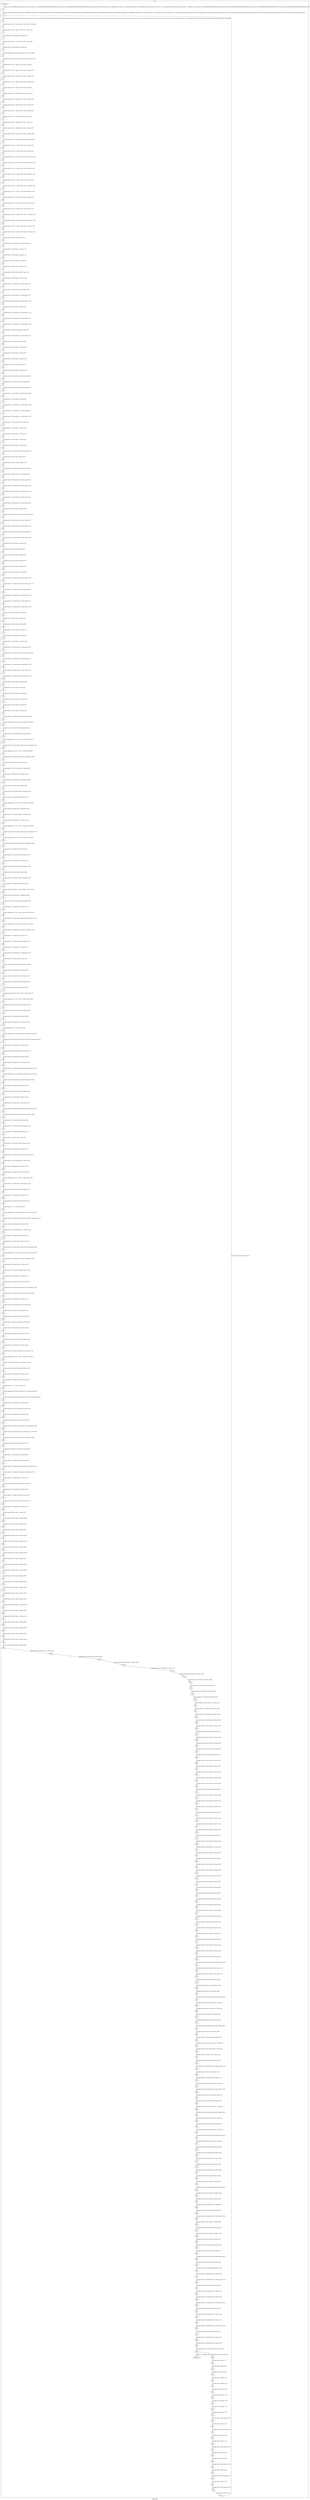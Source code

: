digraph G {
label="Btor2XCFA";
subgraph cluster_0 {
label="main";
main_init[];
l1[];
l3[];
l4[];
l5[];
l6[];
l7[];
l8[];
l9[];
l10[];
l11[];
l12[];
l13[];
l14[];
l15[];
l16[];
l17[];
l18[];
l19[];
l20[];
l21[];
l22[];
l23[];
l24[];
l25[];
l26[];
l27[];
l28[];
l29[];
l30[];
l31[];
l32[];
l33[];
l34[];
l35[];
l36[];
l37[];
l38[];
l39[];
l40[];
l41[];
l42[];
l43[];
l44[];
l45[];
l46[];
l47[];
l48[];
l49[];
l50[];
l51[];
l52[];
l53[];
l54[];
l55[];
l56[];
l57[];
l58[];
l59[];
l60[];
l61[];
l62[];
l63[];
l64[];
l65[];
l66[];
l67[];
l68[];
l69[];
l70[];
l71[];
l72[];
l73[];
l74[];
l75[];
l76[];
l77[];
l78[];
l79[];
l80[];
l81[];
l82[];
l83[];
l84[];
l85[];
l86[];
l87[];
l88[];
l89[];
l90[];
l91[];
l92[];
l93[];
l94[];
l95[];
l96[];
l97[];
l98[];
l99[];
l100[];
l101[];
l102[];
l103[];
l104[];
l105[];
l106[];
l107[];
l108[];
l109[];
l110[];
l111[];
l112[];
l113[];
l114[];
l115[];
l116[];
l117[];
l118[];
l119[];
l120[];
l121[];
l122[];
l123[];
l124[];
l125[];
l126[];
l127[];
l128[];
l129[];
l130[];
l131[];
l132[];
l133[];
l134[];
l135[];
l136[];
l137[];
l138[];
l139[];
l140[];
l141[];
l142[];
l143[];
l144[];
l145[];
l146[];
l147[];
l148[];
l149[];
l150[];
l151[];
l152[];
l153[];
l154[];
l155[];
l156[];
l157[];
l158[];
l159[];
l160[];
l161[];
l162[];
l163[];
l164[];
l165[];
l166[];
l167[];
l168[];
l169[];
l170[];
l171[];
l172[];
l173[];
l174[];
l175[];
l176[];
l177[];
l178[];
l179[];
l180[];
l181[];
l182[];
l183[];
l184[];
l185[];
l186[];
l187[];
l188[];
l189[];
l190[];
l191[];
l192[];
l193[];
l194[];
l195[];
l196[];
l197[];
l198[];
l199[];
l200[];
l201[];
l202[];
l203[];
l204[];
l205[];
l206[];
l207[];
l208[];
l209[];
l210[];
l211[];
l212[];
l213[];
l214[];
l215[];
l216[];
l217[];
l218[];
l219[];
l220[];
l221[];
l222[];
l223[];
l224[];
l225[];
l226[];
l227[];
l228[];
l229[];
l230[];
l231[];
l232[];
l233[];
l234[];
l235[];
l236[];
l237[];
l238[];
l239[];
l240[];
l241[];
l242[];
l243[];
l244[];
l245[];
l246[];
l247[];
l248[];
l249[];
l250[];
l251[];
l252[];
l253[];
l254[];
l255[];
l256[];
l257[];
l258[];
l259[];
l260[];
l261[];
l262[];
l263[];
l264[];
l265[];
l266[];
l267[];
l268[];
l269[];
l270[];
l271[];
l272[];
l273[];
l274[];
l275[];
l276[];
l277[];
l278[];
l279[];
l280[];
l281[];
l282[];
l283[];
l284[];
l285[];
l286[];
l287[];
l288[];
l289[];
l290[];
l291[];
l292[];
l293[];
l294[];
l295[];
l296[];
l297[];
l298[];
l299[];
l300[];
l301[];
l302[];
l303[];
l304[];
l305[];
l306[];
l307[];
l308[];
l309[];
l310[];
l311[];
l312[];
l313[];
l314[];
l315[];
l316[];
l317[];
l318[];
l319[];
l320[];
l321[];
l322[];
l323[];
l324[];
l325[];
l326[];
l327[];
l328[];
l329[];
l330[];
l331[];
l332[];
l333[];
l334[];
l335[];
l336[];
l337[];
l338[];
l339[];
l340[];
l341[];
l342[];
l343[];
l344[];
l345[];
l346[];
l347[];
l348[];
l349[];
l350[];
l351[];
l352[];
l353[];
l354[];
l355[];
l356[];
l357[];
l358[];
l359[];
l360[];
l361[];
l362[];
l363[];
l364[];
l365[];
l366[];
l367[];
l368[];
l369[];
l370[];
l371[];
l372[];
l373[];
l374[];
l375[];
l376[];
l377[];
l378[];
l379[];
l380[];
l381[];
l382[];
l383[];
l384[];
l385[];
l386[];
l387[];
l388[];
l389[];
l390[];
l391[];
l392[];
l393[];
l394[];
l395[];
l396[];
l397[];
l398[];
l399[];
l400[];
l401[];
l402[];
l403[];
l404[];
l405[];
l406[];
l407[];
l408[];
main_error[];
l409[];
l410[];
l411[];
l412[];
l413[];
l414[];
l415[];
l416[];
l417[];
l418[];
l419[];
l420[];
l421[];
l422[];
l423[];
l424[];
l425[];
l426[];
l427[];
l428[];
l429[];
l430[];
l431[];
l432[];
l433[];
main_init -> l1 [label="[(assign const_5 #b00000000),(assign const_24 #b0),(assign const_57 #b00000000000000000000000000000001),(assign const_58 #b00000000000000000000000000000000),(assign const_68 #b00000010),(assign const_70 #b00000001),(assign const_72 #b00000000),(assign const_108 #b00000110),(assign const_109 #b11111111),(assign const_118 #b00011000),(assign const_127 #b00001110),(assign const_292 #b000000000000000000000000),(assign const_294 #b00000000000000000000000000000110),(assign const_326 #b00000000000000000000000000011000),(assign const_358 #b00000000000000000000000000001110)] "];
l3 -> l4 [label="[(havoc input_67),(havoc input_69),(havoc input_71),(havoc input_73),(havoc input_79),(havoc input_82),(havoc input_83),(havoc input_84),(havoc input_85),(havoc input_91),(havoc input_94),(havoc input_95),(havoc input_96),(havoc input_97),(havoc input_103),(havoc input_106),(havoc input_107),(havoc input_116),(havoc input_117),(havoc input_125),(havoc input_126),(havoc input_141),(havoc input_143),(havoc input_162),(havoc input_164),(havoc input_183),(havoc input_185)] "];
l4 -> l5 [label="[(assign ternary_59 (ite (= (bvnot state_27) #b1) const_57 const_58))] "];
l5 -> l6 [label="[(assign ternary_60 (ite (= state_33 #b1) const_57 const_58))] "];
l6 -> l7 [label="[(assign binary_61 (bvadd ternary_59 ternary_60))] "];
l7 -> l8 [label="[(assign ternary_62 (ite (= state_39 #b1) const_57 const_58))] "];
l8 -> l9 [label="[(assign binary_63 (bvadd binary_61 ternary_62))] "];
l9 -> l10 [label="[(assign comparison_64 (ite (bvule binary_63 const_57) #b1 #b0))] "];
l10 -> l11 [label="[(assign binary_65 (bvand (bvnot state_55) (bvnot comparison_64)))] "];
l11 -> l12 [label="[(assign ternary_74 (ite (= input_73 #b1) const_72 state_6))] "];
l12 -> l13 [label="[(assign ternary_75 (ite (= input_71 #b1) const_72 ternary_74))] "];
l13 -> l14 [label="[(assign ternary_76 (ite (= input_69 #b1) const_70 ternary_75))] "];
l14 -> l15 [label="[(assign ternary_77 (ite (= input_67 #b1) const_68 ternary_76))] "];
l15 -> l16 [label="[(assign ternary_80 (ite (= input_79 #b1) state_18 state_8))] "];
l16 -> l17 [label="[(assign ternary_86 (ite (= input_85 #b1) const_72 state_10))] "];
l17 -> l18 [label="[(assign ternary_87 (ite (= input_84 #b1) const_72 ternary_86))] "];
l18 -> l19 [label="[(assign ternary_88 (ite (= input_83 #b1) const_70 ternary_87))] "];
l19 -> l20 [label="[(assign ternary_89 (ite (= input_82 #b1) const_68 ternary_88))] "];
l20 -> l21 [label="[(assign ternary_92 (ite (= input_91 #b1) state_20 state_12))] "];
l21 -> l22 [label="[(assign ternary_98 (ite (= input_97 #b1) const_72 state_14))] "];
l22 -> l23 [label="[(assign ternary_99 (ite (= input_96 #b1) const_72 ternary_98))] "];
l23 -> l24 [label="[(assign ternary_100 (ite (= input_95 #b1) const_70 ternary_99))] "];
l24 -> l25 [label="[(assign ternary_101 (ite (= input_94 #b1) const_68 ternary_100))] "];
l25 -> l26 [label="[(assign ternary_104 (ite (= input_103 #b1) state_22 state_16))] "];
l26 -> l27 [label="[(assign ternary_110 (ite (= input_96 #b1) const_109 state_18))] "];
l27 -> l28 [label="[(assign ternary_111 (ite (= input_95 #b1) const_108 ternary_110))] "];
l28 -> l29 [label="[(assign ternary_112 (ite (= input_107 #b1) state_16 ternary_111))] "];
l29 -> l30 [label="[(assign ternary_113 (ite (= input_94 #b1) state_16 ternary_112))] "];
l30 -> l31 [label="[(assign ternary_114 (ite (= input_106 #b1) state_16 ternary_113))] "];
l31 -> l32 [label="[(assign ternary_119 (ite (= input_71 #b1) const_109 state_20))] "];
l32 -> l33 [label="[(assign ternary_120 (ite (= input_69 #b1) const_118 ternary_119))] "];
l33 -> l34 [label="[(assign ternary_121 (ite (= input_117 #b1) state_8 ternary_120))] "];
l34 -> l35 [label="[(assign ternary_122 (ite (= input_67 #b1) state_8 ternary_121))] "];
l35 -> l36 [label="[(assign ternary_123 (ite (= input_116 #b1) state_8 ternary_122))] "];
l36 -> l37 [label="[(assign ternary_128 (ite (= input_84 #b1) const_109 state_22))] "];
l37 -> l38 [label="[(assign ternary_129 (ite (= input_83 #b1) const_127 ternary_128))] "];
l38 -> l39 [label="[(assign ternary_130 (ite (= input_126 #b1) state_12 ternary_129))] "];
l39 -> l40 [label="[(assign ternary_131 (ite (= input_82 #b1) state_12 ternary_130))] "];
l40 -> l41 [label="[(assign ternary_132 (ite (= input_125 #b1) state_12 ternary_131))] "];
l41 -> l42 [label="[(assign binary_134 (bvor state_25 input_73))] "];
l42 -> l43 [label="[(assign binary_135 (bvand binary_134 (bvnot input_79)))] "];
l43 -> l44 [label="[(assign binary_136 (bvor binary_135 input_71))] "];
l44 -> l45 [label="[(assign binary_137 (bvor binary_136 input_117))] "];
l45 -> l46 [label="[(assign binary_138 (bvor binary_137 input_67))] "];
l46 -> l47 [label="[(assign binary_139 (bvor binary_138 input_116))] "];
l47 -> l48 [label="[(assign binary_142 (bvor (bvnot state_27) input_141))] "];
l48 -> l49 [label="[(assign binary_144 (bvor binary_142 input_143))] "];
l49 -> l50 [label="[(assign binary_145 (bvand binary_144 (bvnot input_71)))] "];
l50 -> l51 [label="[(assign binary_147 (bvand state_29 (bvnot input_141)))] "];
l51 -> l52 [label="[(assign binary_148 (bvand binary_147 (bvnot input_73)))] "];
l52 -> l53 [label="[(assign binary_149 (bvand binary_148 (bvnot input_143)))] "];
l53 -> l54 [label="[(assign binary_150 (bvor binary_149 input_79))] "];
l54 -> l55 [label="[(assign binary_151 (bvand binary_150 (bvnot input_117)))] "];
l55 -> l56 [label="[(assign binary_152 (bvand binary_151 (bvnot input_67)))] "];
l56 -> l57 [label="[(assign binary_153 (bvand binary_152 (bvnot input_116)))] "];
l57 -> l58 [label="[(assign binary_155 (bvor (bvnot state_31) input_85))] "];
l58 -> l59 [label="[(assign binary_156 (bvand binary_155 (bvnot input_91)))] "];
l59 -> l60 [label="[(assign binary_157 (bvor binary_156 input_84))] "];
l60 -> l61 [label="[(assign binary_158 (bvor binary_157 input_126))] "];
l61 -> l62 [label="[(assign binary_159 (bvor binary_158 input_82))] "];
l62 -> l63 [label="[(assign binary_160 (bvor binary_159 input_125))] "];
l63 -> l64 [label="[(assign binary_163 (bvor state_33 input_162))] "];
l64 -> l65 [label="[(assign binary_165 (bvor binary_163 input_164))] "];
l65 -> l66 [label="[(assign binary_166 (bvand binary_165 (bvnot input_84)))] "];
l66 -> l67 [label="[(assign binary_168 (bvand state_35 (bvnot input_162)))] "];
l67 -> l68 [label="[(assign binary_169 (bvand binary_168 (bvnot input_85)))] "];
l68 -> l69 [label="[(assign binary_170 (bvand binary_169 (bvnot input_164)))] "];
l69 -> l70 [label="[(assign binary_171 (bvor binary_170 input_91))] "];
l70 -> l71 [label="[(assign binary_172 (bvand binary_171 (bvnot input_126)))] "];
l71 -> l72 [label="[(assign binary_173 (bvand binary_172 (bvnot input_82)))] "];
l72 -> l73 [label="[(assign binary_174 (bvand binary_173 (bvnot input_125)))] "];
l73 -> l74 [label="[(assign binary_176 (bvor (bvnot state_37) input_97))] "];
l74 -> l75 [label="[(assign binary_177 (bvor binary_176 input_96))] "];
l75 -> l76 [label="[(assign binary_178 (bvor binary_177 input_107))] "];
l76 -> l77 [label="[(assign binary_179 (bvor binary_178 input_94))] "];
l77 -> l78 [label="[(assign binary_180 (bvor binary_179 input_106))] "];
l78 -> l79 [label="[(assign binary_181 (bvand binary_180 (bvnot input_103)))] "];
l79 -> l80 [label="[(assign binary_184 (bvor state_39 input_183))] "];
l80 -> l81 [label="[(assign binary_186 (bvor binary_184 input_185))] "];
l81 -> l82 [label="[(assign binary_187 (bvand binary_186 (bvnot input_96)))] "];
l82 -> l83 [label="[(assign binary_189 (bvand state_41 (bvnot input_183)))] "];
l83 -> l84 [label="[(assign binary_190 (bvand binary_189 (bvnot input_97)))] "];
l84 -> l85 [label="[(assign binary_191 (bvand binary_190 (bvnot input_185)))] "];
l85 -> l86 [label="[(assign binary_192 (bvand binary_191 (bvnot input_107)))] "];
l86 -> l87 [label="[(assign binary_193 (bvand binary_192 (bvnot input_94)))] "];
l87 -> l88 [label="[(assign binary_194 (bvand binary_193 (bvnot input_106)))] "];
l88 -> l89 [label="[(assign binary_195 (bvor binary_194 input_103))] "];
l89 -> l90 [label="[(assign binary_197 (bvand (bvnot state_43) (bvnot input_96)))] "];
l90 -> l91 [label="[(assign binary_198 (bvand binary_197 (bvnot input_95)))] "];
l91 -> l92 [label="[(assign binary_199 (bvand binary_198 (bvnot input_107)))] "];
l92 -> l93 [label="[(assign binary_200 (bvand binary_199 (bvnot input_94)))] "];
l93 -> l94 [label="[(assign binary_201 (bvand binary_200 (bvnot input_106)))] "];
l94 -> l95 [label="[(assign binary_202 (bvor binary_201 input_79))] "];
l95 -> l96 [label="[(assign binary_204 (bvor state_45 input_96))] "];
l96 -> l97 [label="[(assign binary_205 (bvor binary_204 input_95))] "];
l97 -> l98 [label="[(assign binary_206 (bvor binary_205 input_107))] "];
l98 -> l99 [label="[(assign binary_207 (bvor binary_206 input_94))] "];
l99 -> l100 [label="[(assign binary_208 (bvor binary_207 input_106))] "];
l100 -> l101 [label="[(assign binary_209 (bvand binary_208 (bvnot input_79)))] "];
l101 -> l102 [label="[(assign binary_211 (bvand (bvnot state_47) (bvnot input_71)))] "];
l102 -> l103 [label="[(assign binary_212 (bvand binary_211 (bvnot input_69)))] "];
l103 -> l104 [label="[(assign binary_213 (bvand binary_212 (bvnot input_117)))] "];
l104 -> l105 [label="[(assign binary_214 (bvand binary_213 (bvnot input_67)))] "];
l105 -> l106 [label="[(assign binary_215 (bvand binary_214 (bvnot input_116)))] "];
l106 -> l107 [label="[(assign binary_216 (bvor binary_215 input_91))] "];
l107 -> l108 [label="[(assign binary_218 (bvor state_49 input_71))] "];
l108 -> l109 [label="[(assign binary_219 (bvor binary_218 input_69))] "];
l109 -> l110 [label="[(assign binary_220 (bvor binary_219 input_117))] "];
l110 -> l111 [label="[(assign binary_221 (bvor binary_220 input_67))] "];
l111 -> l112 [label="[(assign binary_222 (bvor binary_221 input_116))] "];
l112 -> l113 [label="[(assign binary_223 (bvand binary_222 (bvnot input_91)))] "];
l113 -> l114 [label="[(assign binary_225 (bvand (bvnot state_51) (bvnot input_84)))] "];
l114 -> l115 [label="[(assign binary_226 (bvand binary_225 (bvnot input_83)))] "];
l115 -> l116 [label="[(assign binary_227 (bvand binary_226 (bvnot input_126)))] "];
l116 -> l117 [label="[(assign binary_228 (bvand binary_227 (bvnot input_82)))] "];
l117 -> l118 [label="[(assign binary_229 (bvand binary_228 (bvnot input_125)))] "];
l118 -> l119 [label="[(assign binary_230 (bvor binary_229 input_103))] "];
l119 -> l120 [label="[(assign binary_232 (bvor state_53 input_84))] "];
l120 -> l121 [label="[(assign binary_233 (bvor binary_232 input_83))] "];
l121 -> l122 [label="[(assign binary_234 (bvor binary_233 input_126))] "];
l122 -> l123 [label="[(assign binary_235 (bvor binary_234 input_82))] "];
l123 -> l124 [label="[(assign binary_236 (bvor binary_235 input_125))] "];
l124 -> l125 [label="[(assign binary_237 (bvand binary_236 (bvnot input_103)))] "];
l125 -> l126 [label="[(assign comparison_239 (ite (= const_109 state_8) #b1 #b0))] "];
l126 -> l127 [label="[(assign binary_240 (bvand state_29 comparison_239))] "];
l127 -> l128 [label="[(assign binary_241 (bvor (bvnot input_141) binary_240))] "];
l128 -> l129 [label="[(assign comparison_242 (ite (= const_118 state_8) #b1 #b0))] "];
l129 -> l130 [label="[(assign binary_243 (bvand (bvnot comparison_239) comparison_242))] "];
l130 -> l131 [label="[(assign comparison_244 (ite (= const_70 state_6) #b1 #b0))] "];
l131 -> l132 [label="[(assign binary_245 (bvand binary_243 (bvnot comparison_244)))] "];
l132 -> l133 [label="[(assign binary_246 (bvand state_29 binary_245))] "];
l133 -> l134 [label="[(assign binary_247 (bvor (bvnot input_73) binary_246))] "];
l134 -> l135 [label="[(assign binary_248 (bvand binary_241 binary_247))] "];
l135 -> l136 [label="[(assign binary_249 (bvand binary_243 comparison_244))] "];
l136 -> l137 [label="[(assign binary_250 (bvand state_29 binary_249))] "];
l137 -> l138 [label="[(assign binary_251 (bvor (bvnot input_143) binary_250))] "];
l138 -> l139 [label="[(assign binary_252 (bvand binary_248 binary_251))] "];
l139 -> l140 [label="[(assign comparison_253 (ite (= const_109 state_12) #b1 #b0))] "];
l140 -> l141 [label="[(assign binary_254 (bvand state_35 comparison_253))] "];
l141 -> l142 [label="[(assign binary_255 (bvor (bvnot input_162) binary_254))] "];
l142 -> l143 [label="[(assign binary_256 (bvand binary_252 binary_255))] "];
l143 -> l144 [label="[(assign comparison_257 (ite (= const_127 state_12) #b1 #b0))] "];
l144 -> l145 [label="[(assign binary_258 (bvand (bvnot comparison_253) comparison_257))] "];
l145 -> l146 [label="[(assign comparison_259 (ite (= const_70 state_10) #b1 #b0))] "];
l146 -> l147 [label="[(assign binary_260 (bvand binary_258 (bvnot comparison_259)))] "];
l147 -> l148 [label="[(assign binary_261 (bvand state_35 binary_260))] "];
l148 -> l149 [label="[(assign binary_262 (bvor (bvnot input_85) binary_261))] "];
l149 -> l150 [label="[(assign binary_263 (bvand binary_256 binary_262))] "];
l150 -> l151 [label="[(assign binary_264 (bvand binary_258 comparison_259))] "];
l151 -> l152 [label="[(assign binary_265 (bvand state_35 binary_264))] "];
l152 -> l153 [label="[(assign binary_266 (bvor (bvnot input_164) binary_265))] "];
l153 -> l154 [label="[(assign binary_267 (bvand binary_263 binary_266))] "];
l154 -> l155 [label="[(assign comparison_268 (ite (= const_109 state_16) #b1 #b0))] "];
l155 -> l156 [label="[(assign binary_269 (bvand state_41 comparison_268))] "];
l156 -> l157 [label="[(assign binary_270 (bvor (bvnot input_183) binary_269))] "];
l157 -> l158 [label="[(assign binary_271 (bvand binary_267 binary_270))] "];
l158 -> l159 [label="[(assign comparison_272 (ite (= const_108 state_16) #b1 #b0))] "];
l159 -> l160 [label="[(assign binary_273 (bvand (bvnot comparison_268) comparison_272))] "];
l160 -> l161 [label="[(assign comparison_274 (ite (= const_70 state_14) #b1 #b0))] "];
l161 -> l162 [label="[(assign binary_275 (bvand binary_273 (bvnot comparison_274)))] "];
l162 -> l163 [label="[(assign binary_276 (bvand state_41 binary_275))] "];
l163 -> l164 [label="[(assign binary_277 (bvor (bvnot input_97) binary_276))] "];
l164 -> l165 [label="[(assign binary_278 (bvand binary_271 binary_277))] "];
l165 -> l166 [label="[(assign binary_279 (bvand binary_273 comparison_274))] "];
l166 -> l167 [label="[(assign binary_280 (bvand state_41 binary_279))] "];
l167 -> l168 [label="[(assign binary_281 (bvor (bvnot input_185) binary_280))] "];
l168 -> l169 [label="[(assign binary_282 (bvand binary_278 binary_281))] "];
l169 -> l170 [label="[(assign binary_283 (bvand state_39 (bvnot state_43)))] "];
l170 -> l171 [label="[(assign binary_284 (bvor (bvnot input_96) binary_283))] "];
l171 -> l172 [label="[(assign binary_285 (bvand binary_282 binary_284))] "];
l172 -> l173 [label="[(assign binary_286 (bvand (bvnot state_37) (bvnot state_43)))] "];
l173 -> l174 [label="[(assign comparison_287 (ite (= const_72 state_14) #b1 #b0))] "];
l174 -> l175 [label="[(assign binary_288 (bvand binary_286 comparison_287))] "];
l175 -> l176 [label="[(assign binary_289 (bvor (bvnot input_95) binary_288))] "];
l176 -> l177 [label="[(assign binary_290 (bvand binary_285 binary_289))] "];
l177 -> l178 [label="[(assign binary_291 (bvand state_41 (bvnot state_43)))] "];
l178 -> l179 [label="[(assign binary_293 (++ const_292 state_16))] "];
l179 -> l180 [label="[(assign comparison_295 (ite (bvule binary_293 const_294) #b1 #b0))] "];
l180 -> l181 [label="[(assign binary_296 (bvand (bvnot comparison_268) (bvnot comparison_295)))] "];
l181 -> l182 [label="[(assign binary_297 (bvand binary_291 binary_296))] "];
l182 -> l183 [label="[(assign binary_298 (bvor (bvnot input_107) binary_297))] "];
l183 -> l184 [label="[(assign binary_299 (bvand binary_290 binary_298))] "];
l184 -> l185 [label="[(assign binary_300 (bvand state_41 (bvnot state_43)))] "];
l185 -> l186 [label="[(assign binary_301 (bvand (bvnot comparison_268) comparison_274))] "];
l186 -> l187 [label="[(assign comparison_302 (ite (bvule const_294 binary_293) #b1 #b0))] "];
l187 -> l188 [label="[(assign binary_303 (bvand binary_301 (bvnot comparison_302)))] "];
l188 -> l189 [label="[(assign binary_304 (bvand binary_300 binary_303))] "];
l189 -> l190 [label="[(assign binary_305 (bvor (bvnot input_94) binary_304))] "];
l190 -> l191 [label="[(assign binary_306 (bvand binary_299 binary_305))] "];
l191 -> l192 [label="[(assign binary_307 (bvand state_41 (bvnot state_43)))] "];
l192 -> l193 [label="[(assign binary_308 (bvand (bvnot comparison_268) comparison_287))] "];
l193 -> l194 [label="[(assign binary_309 (bvand (bvnot comparison_302) binary_308))] "];
l194 -> l195 [label="[(assign binary_310 (bvand binary_307 binary_309))] "];
l195 -> l196 [label="[(assign binary_311 (bvor (bvnot input_106) binary_310))] "];
l196 -> l197 [label="[(assign binary_312 (bvand binary_306 binary_311))] "];
l197 -> l198 [label="[(assign binary_313 (bvand state_25 state_45))] "];
l198 -> l199 [label="[(assign binary_314 (bvor (bvnot input_79) binary_313))] "];
l199 -> l200 [label="[(assign binary_315 (bvand binary_312 binary_314))] "];
l200 -> l201 [label="[(assign binary_316 (bvand (bvnot state_27) (bvnot state_47)))] "];
l201 -> l202 [label="[(assign binary_317 (bvor (bvnot input_71) binary_316))] "];
l202 -> l203 [label="[(assign binary_318 (bvand binary_315 binary_317))] "];
l203 -> l204 [label="[(assign binary_319 (bvand state_25 (bvnot state_47)))] "];
l204 -> l205 [label="[(assign comparison_320 (ite (= const_72 state_6) #b1 #b0))] "];
l205 -> l206 [label="[(assign binary_321 (bvand binary_319 comparison_320))] "];
l206 -> l207 [label="[(assign binary_322 (bvor (bvnot input_69) binary_321))] "];
l207 -> l208 [label="[(assign binary_323 (bvand binary_318 binary_322))] "];
l208 -> l209 [label="[(assign binary_324 (bvand state_29 (bvnot state_47)))] "];
l209 -> l210 [label="[(assign binary_325 (++ const_292 state_8))] "];
l210 -> l211 [label="[(assign comparison_327 (ite (bvule binary_325 const_326) #b1 #b0))] "];
l211 -> l212 [label="[(assign binary_328 (bvand (bvnot comparison_239) (bvnot comparison_327)))] "];
l212 -> l213 [label="[(assign binary_329 (bvand binary_324 binary_328))] "];
l213 -> l214 [label="[(assign binary_330 (bvor (bvnot input_117) binary_329))] "];
l214 -> l215 [label="[(assign binary_331 (bvand binary_323 binary_330))] "];
l215 -> l216 [label="[(assign binary_332 (bvand state_29 (bvnot state_47)))] "];
l216 -> l217 [label="[(assign binary_333 (bvand (bvnot comparison_239) comparison_244))] "];
l217 -> l218 [label="[(assign comparison_334 (ite (bvule const_326 binary_325) #b1 #b0))] "];
l218 -> l219 [label="[(assign binary_335 (bvand binary_333 (bvnot comparison_334)))] "];
l219 -> l220 [label="[(assign binary_336 (bvand binary_332 binary_335))] "];
l220 -> l221 [label="[(assign binary_337 (bvor (bvnot input_67) binary_336))] "];
l221 -> l222 [label="[(assign binary_338 (bvand binary_331 binary_337))] "];
l222 -> l223 [label="[(assign binary_339 (bvand state_29 (bvnot state_47)))] "];
l223 -> l224 [label="[(assign binary_340 (bvand (bvnot comparison_239) comparison_320))] "];
l224 -> l225 [label="[(assign binary_341 (bvand (bvnot comparison_334) binary_340))] "];
l225 -> l226 [label="[(assign binary_342 (bvand binary_339 binary_341))] "];
l226 -> l227 [label="[(assign binary_343 (bvor (bvnot input_116) binary_342))] "];
l227 -> l228 [label="[(assign binary_344 (bvand binary_338 binary_343))] "];
l228 -> l229 [label="[(assign binary_345 (bvand (bvnot state_31) state_49))] "];
l229 -> l230 [label="[(assign binary_346 (bvor (bvnot input_91) binary_345))] "];
l230 -> l231 [label="[(assign binary_347 (bvand binary_344 binary_346))] "];
l231 -> l232 [label="[(assign binary_348 (bvand state_33 (bvnot state_51)))] "];
l232 -> l233 [label="[(assign binary_349 (bvor (bvnot input_84) binary_348))] "];
l233 -> l234 [label="[(assign binary_350 (bvand binary_347 binary_349))] "];
l234 -> l235 [label="[(assign binary_351 (bvand (bvnot state_31) (bvnot state_51)))] "];
l235 -> l236 [label="[(assign comparison_352 (ite (= const_72 state_10) #b1 #b0))] "];
l236 -> l237 [label="[(assign binary_353 (bvand binary_351 comparison_352))] "];
l237 -> l238 [label="[(assign binary_354 (bvor (bvnot input_83) binary_353))] "];
l238 -> l239 [label="[(assign binary_355 (bvand binary_350 binary_354))] "];
l239 -> l240 [label="[(assign binary_356 (bvand state_35 (bvnot state_51)))] "];
l240 -> l241 [label="[(assign binary_357 (++ const_292 state_12))] "];
l241 -> l242 [label="[(assign comparison_359 (ite (bvule binary_357 const_358) #b1 #b0))] "];
l242 -> l243 [label="[(assign binary_360 (bvand (bvnot comparison_253) (bvnot comparison_359)))] "];
l243 -> l244 [label="[(assign binary_361 (bvand binary_356 binary_360))] "];
l244 -> l245 [label="[(assign binary_362 (bvor (bvnot input_126) binary_361))] "];
l245 -> l246 [label="[(assign binary_363 (bvand binary_355 binary_362))] "];
l246 -> l247 [label="[(assign binary_364 (bvand state_35 (bvnot state_51)))] "];
l247 -> l248 [label="[(assign binary_365 (bvand (bvnot comparison_253) comparison_259))] "];
l248 -> l249 [label="[(assign comparison_366 (ite (bvule const_358 binary_357) #b1 #b0))] "];
l249 -> l250 [label="[(assign binary_367 (bvand binary_365 (bvnot comparison_366)))] "];
l250 -> l251 [label="[(assign binary_368 (bvand binary_364 binary_367))] "];
l251 -> l252 [label="[(assign binary_369 (bvor (bvnot input_82) binary_368))] "];
l252 -> l253 [label="[(assign binary_370 (bvand binary_363 binary_369))] "];
l253 -> l254 [label="[(assign binary_371 (bvand state_35 (bvnot state_51)))] "];
l254 -> l255 [label="[(assign binary_372 (bvand (bvnot comparison_253) comparison_352))] "];
l255 -> l256 [label="[(assign binary_373 (bvand (bvnot comparison_366) binary_372))] "];
l256 -> l257 [label="[(assign binary_374 (bvand binary_371 binary_373))] "];
l257 -> l258 [label="[(assign binary_375 (bvor (bvnot input_125) binary_374))] "];
l258 -> l259 [label="[(assign binary_376 (bvand binary_370 binary_375))] "];
l259 -> l260 [label="[(assign binary_377 (bvand (bvnot state_37) state_53))] "];
l260 -> l261 [label="[(assign binary_378 (bvor (bvnot input_103) binary_377))] "];
l261 -> l262 [label="[(assign binary_379 (bvand binary_376 binary_378))] "];
l262 -> l263 [label="[(assign binary_380 (bvor input_141 input_73))] "];
l263 -> l264 [label="[(assign binary_381 (bvor input_143 binary_380))] "];
l264 -> l265 [label="[(assign binary_382 (bvor input_162 binary_381))] "];
l265 -> l266 [label="[(assign binary_383 (bvor input_85 binary_382))] "];
l266 -> l267 [label="[(assign binary_384 (bvor input_164 binary_383))] "];
l267 -> l268 [label="[(assign binary_385 (bvor input_183 binary_384))] "];
l268 -> l269 [label="[(assign binary_386 (bvor input_97 binary_385))] "];
l269 -> l270 [label="[(assign binary_387 (bvor input_185 binary_386))] "];
l270 -> l271 [label="[(assign binary_388 (bvor input_96 binary_387))] "];
l271 -> l272 [label="[(assign binary_389 (bvor input_95 binary_388))] "];
l272 -> l273 [label="[(assign binary_390 (bvor input_107 binary_389))] "];
l273 -> l274 [label="[(assign binary_391 (bvor input_94 binary_390))] "];
l274 -> l275 [label="[(assign binary_392 (bvor input_106 binary_391))] "];
l275 -> l276 [label="[(assign binary_393 (bvor input_79 binary_392))] "];
l276 -> l277 [label="[(assign binary_394 (bvor input_71 binary_393))] "];
l277 -> l278 [label="[(assign binary_395 (bvor input_69 binary_394))] "];
l278 -> l279 [label="[(assign binary_396 (bvor input_117 binary_395))] "];
l279 -> l280 [label="[(assign binary_397 (bvor input_67 binary_396))] "];
l280 -> l281 [label="[(assign binary_398 (bvor input_116 binary_397))] "];
l281 -> l282 [label="[(assign binary_399 (bvor input_91 binary_398))] "];
l282 -> l283 [label="[(assign binary_400 (bvor input_84 binary_399))] "];
l283 -> l284 [label="[(assign binary_401 (bvor input_83 binary_400))] "];
l284 -> l285 [label="[(assign binary_402 (bvor input_126 binary_401))] "];
l285 -> l286 [label="[(assign binary_403 (bvor input_82 binary_402))] "];
l286 -> l287 [label="[(assign binary_404 (bvor input_125 binary_403))] "];
l287 -> l288 [label="[(assign binary_405 (bvor input_103 binary_404))] "];
l288 -> l289 [label="[(assign binary_406 (bvand binary_379 binary_405))] "];
l289 -> l290 [label="[(assign binary_407 (bvand input_141 input_73))] "];
l290 -> l291 [label="[(assign binary_408 (bvand input_143 binary_380))] "];
l291 -> l292 [label="[(assign binary_409 (bvor binary_407 binary_408))] "];
l292 -> l293 [label="[(assign binary_410 (bvand input_162 binary_381))] "];
l293 -> l294 [label="[(assign binary_411 (bvor binary_409 binary_410))] "];
l294 -> l295 [label="[(assign binary_412 (bvand input_85 binary_382))] "];
l295 -> l296 [label="[(assign binary_413 (bvor binary_411 binary_412))] "];
l296 -> l297 [label="[(assign binary_414 (bvand input_164 binary_383))] "];
l297 -> l298 [label="[(assign binary_415 (bvor binary_413 binary_414))] "];
l298 -> l299 [label="[(assign binary_416 (bvand input_183 binary_384))] "];
l299 -> l300 [label="[(assign binary_417 (bvor binary_415 binary_416))] "];
l300 -> l301 [label="[(assign binary_418 (bvand input_97 binary_385))] "];
l301 -> l302 [label="[(assign binary_419 (bvor binary_417 binary_418))] "];
l302 -> l303 [label="[(assign binary_420 (bvand input_185 binary_386))] "];
l303 -> l304 [label="[(assign binary_421 (bvor binary_419 binary_420))] "];
l304 -> l305 [label="[(assign binary_422 (bvand input_96 binary_387))] "];
l305 -> l306 [label="[(assign binary_423 (bvor binary_421 binary_422))] "];
l306 -> l307 [label="[(assign binary_424 (bvand input_95 binary_388))] "];
l307 -> l308 [label="[(assign binary_425 (bvor binary_423 binary_424))] "];
l308 -> l309 [label="[(assign binary_426 (bvand input_107 binary_389))] "];
l309 -> l310 [label="[(assign binary_427 (bvor binary_425 binary_426))] "];
l310 -> l311 [label="[(assign binary_428 (bvand input_94 binary_390))] "];
l311 -> l312 [label="[(assign binary_429 (bvor binary_427 binary_428))] "];
l312 -> l313 [label="[(assign binary_430 (bvand input_106 binary_391))] "];
l313 -> l314 [label="[(assign binary_431 (bvor binary_429 binary_430))] "];
l314 -> l315 [label="[(assign binary_432 (bvand input_79 binary_392))] "];
l315 -> l316 [label="[(assign binary_433 (bvor binary_431 binary_432))] "];
l316 -> l317 [label="[(assign binary_434 (bvand input_71 binary_393))] "];
l317 -> l318 [label="[(assign binary_435 (bvor binary_433 binary_434))] "];
l318 -> l319 [label="[(assign binary_436 (bvand input_69 binary_394))] "];
l319 -> l320 [label="[(assign binary_437 (bvor binary_435 binary_436))] "];
l320 -> l321 [label="[(assign binary_438 (bvand input_117 binary_395))] "];
l321 -> l322 [label="[(assign binary_439 (bvor binary_437 binary_438))] "];
l322 -> l323 [label="[(assign binary_440 (bvand input_67 binary_396))] "];
l323 -> l324 [label="[(assign binary_441 (bvor binary_439 binary_440))] "];
l324 -> l325 [label="[(assign binary_442 (bvand input_116 binary_397))] "];
l325 -> l326 [label="[(assign binary_443 (bvor binary_441 binary_442))] "];
l326 -> l327 [label="[(assign binary_444 (bvand input_91 binary_398))] "];
l327 -> l328 [label="[(assign binary_445 (bvor binary_443 binary_444))] "];
l328 -> l329 [label="[(assign binary_446 (bvand input_84 binary_399))] "];
l329 -> l330 [label="[(assign binary_447 (bvor binary_445 binary_446))] "];
l330 -> l331 [label="[(assign binary_448 (bvand input_83 binary_400))] "];
l331 -> l332 [label="[(assign binary_449 (bvor binary_447 binary_448))] "];
l332 -> l333 [label="[(assign binary_450 (bvand input_126 binary_401))] "];
l333 -> l334 [label="[(assign binary_451 (bvor binary_449 binary_450))] "];
l334 -> l335 [label="[(assign binary_452 (bvand input_82 binary_402))] "];
l335 -> l336 [label="[(assign binary_453 (bvor binary_451 binary_452))] "];
l336 -> l337 [label="[(assign binary_454 (bvand input_125 binary_403))] "];
l337 -> l338 [label="[(assign binary_455 (bvor binary_453 binary_454))] "];
l338 -> l339 [label="[(assign binary_456 (bvand input_103 binary_404))] "];
l339 -> l340 [label="[(assign binary_457 (bvor binary_455 binary_456))] "];
l340 -> l341 [label="[(assign binary_458 (bvand binary_406 (bvnot binary_457)))] "];
l341 -> l342 [label="[(assign binary_459 (bvand state_25 (bvnot state_27)))] "];
l342 -> l343 [label="[(assign binary_460 (bvor state_25 (bvnot state_27)))] "];
l343 -> l344 [label="[(assign binary_461 (bvand state_29 binary_460))] "];
l344 -> l345 [label="[(assign binary_462 (bvor binary_459 binary_461))] "];
l345 -> l346 [label="[(assign binary_463 (bvor state_29 binary_460))] "];
l346 -> l347 [label="[(assign binary_464 (bvand (bvnot binary_462) binary_463))] "];
l347 -> l348 [label="[(assign binary_465 (bvand (bvnot state_31) state_33))] "];
l348 -> l349 [label="[(assign binary_466 (bvor (bvnot state_31) state_33))] "];
l349 -> l350 [label="[(assign binary_467 (bvand state_35 binary_466))] "];
l350 -> l351 [label="[(assign binary_468 (bvor binary_465 binary_467))] "];
l351 -> l352 [label="[(assign binary_469 (bvand binary_464 (bvnot binary_468)))] "];
l352 -> l353 [label="[(assign binary_470 (bvor state_35 binary_466))] "];
l353 -> l354 [label="[(assign binary_471 (bvand binary_469 binary_470))] "];
l354 -> l355 [label="[(assign binary_472 (bvand (bvnot state_37) state_39))] "];
l355 -> l356 [label="[(assign binary_473 (bvor (bvnot state_37) state_39))] "];
l356 -> l357 [label="[(assign binary_474 (bvand state_41 binary_473))] "];
l357 -> l358 [label="[(assign binary_475 (bvor binary_472 binary_474))] "];
l358 -> l359 [label="[(assign binary_476 (bvand binary_471 (bvnot binary_475)))] "];
l359 -> l360 [label="[(assign binary_477 (bvor state_41 binary_473))] "];
l360 -> l361 [label="[(assign binary_478 (bvand binary_476 binary_477))] "];
l361 -> l362 [label="[(assign binary_479 (bvand (bvnot state_43) state_45))] "];
l362 -> l363 [label="[(assign binary_480 (bvand binary_478 (bvnot binary_479)))] "];
l363 -> l364 [label="[(assign binary_481 (bvor (bvnot state_43) state_45))] "];
l364 -> l365 [label="[(assign binary_482 (bvand binary_480 binary_481))] "];
l365 -> l366 [label="[(assign binary_483 (bvand (bvnot state_47) state_49))] "];
l366 -> l367 [label="[(assign binary_484 (bvand binary_482 (bvnot binary_483)))] "];
l367 -> l368 [label="[(assign binary_485 (bvor (bvnot state_47) state_49))] "];
l368 -> l369 [label="[(assign binary_486 (bvand binary_484 binary_485))] "];
l369 -> l370 [label="[(assign binary_487 (bvand (bvnot state_51) state_53))] "];
l370 -> l371 [label="[(assign binary_488 (bvand binary_486 (bvnot binary_487)))] "];
l371 -> l372 [label="[(assign binary_489 (bvor (bvnot state_51) state_53))] "];
l372 -> l373 [label="[(assign binary_490 (bvand binary_488 binary_489))] "];
l373 -> l374 [label="[(assign binary_491 (bvand binary_458 binary_490))] "];
l374 -> l375 [label="[(assign binary_492 (bvand binary_145 binary_139))] "];
l375 -> l376 [label="[(assign binary_493 (bvor binary_145 binary_139))] "];
l376 -> l377 [label="[(assign binary_494 (bvand binary_153 binary_493))] "];
l377 -> l378 [label="[(assign binary_495 (bvor binary_492 binary_494))] "];
l378 -> l379 [label="[(assign binary_496 (bvor binary_153 binary_493))] "];
l379 -> l380 [label="[(assign binary_497 (bvand (bvnot binary_495) binary_496))] "];
l380 -> l381 [label="[(assign binary_498 (bvand binary_166 binary_160))] "];
l381 -> l382 [label="[(assign binary_499 (bvor binary_166 binary_160))] "];
l382 -> l383 [label="[(assign binary_500 (bvand binary_174 binary_499))] "];
l383 -> l384 [label="[(assign binary_501 (bvor binary_498 binary_500))] "];
l384 -> l385 [label="[(assign binary_502 (bvand binary_497 (bvnot binary_501)))] "];
l385 -> l386 [label="[(assign binary_503 (bvor binary_174 binary_499))] "];
l386 -> l387 [label="[(assign binary_504 (bvand binary_502 binary_503))] "];
l387 -> l388 [label="[(assign binary_505 (bvand binary_187 binary_181))] "];
l388 -> l389 [label="[(assign binary_506 (bvor binary_187 binary_181))] "];
l389 -> l390 [label="[(assign binary_507 (bvand binary_195 binary_506))] "];
l390 -> l391 [label="[(assign binary_508 (bvor binary_505 binary_507))] "];
l391 -> l392 [label="[(assign binary_509 (bvand binary_504 (bvnot binary_508)))] "];
l392 -> l393 [label="[(assign binary_510 (bvor binary_195 binary_506))] "];
l393 -> l394 [label="[(assign binary_511 (bvand binary_509 binary_510))] "];
l394 -> l395 [label="[(assign binary_512 (bvand binary_202 binary_209))] "];
l395 -> l396 [label="[(assign binary_513 (bvand binary_511 (bvnot binary_512)))] "];
l396 -> l397 [label="[(assign binary_514 (bvor binary_202 binary_209))] "];
l397 -> l398 [label="[(assign binary_515 (bvand binary_513 binary_514))] "];
l398 -> l399 [label="[(assign binary_516 (bvand binary_216 binary_223))] "];
l399 -> l400 [label="[(assign binary_517 (bvand binary_515 (bvnot binary_516)))] "];
l400 -> l401 [label="[(assign binary_518 (bvor binary_216 binary_223))] "];
l401 -> l402 [label="[(assign binary_519 (bvand binary_517 binary_518))] "];
l402 -> l403 [label="[(assign binary_520 (bvand binary_230 binary_237))] "];
l403 -> l404 [label="[(assign binary_521 (bvand binary_519 (bvnot binary_520)))] "];
l404 -> l405 [label="[(assign binary_522 (bvor binary_230 binary_237))] "];
l405 -> l406 [label="[(assign binary_523 (bvand binary_521 binary_522))] "];
l406 -> l407 [label="[(assign binary_524 (bvand binary_491 binary_523))] "];
l407 -> l408 [label="[(assign binary_525 (bvand binary_524 (bvnot state_55)))] "];
l408 -> main_error [label="[(assume (= binary_65 #b1))] "];
l408 -> l409 [label="[(assume (not (= binary_65 #b1)))] "];
l409 -> l410 [label="[(assign state_6 ternary_77)] "];
l410 -> l411 [label="[(assign state_8 ternary_80)] "];
l411 -> l412 [label="[(assign state_10 ternary_89)] "];
l412 -> l413 [label="[(assign state_12 ternary_92)] "];
l413 -> l414 [label="[(assign state_14 ternary_101)] "];
l414 -> l415 [label="[(assign state_16 ternary_104)] "];
l415 -> l416 [label="[(assign state_18 ternary_114)] "];
l416 -> l417 [label="[(assign state_20 ternary_123)] "];
l417 -> l418 [label="[(assign state_22 ternary_132)] "];
l418 -> l419 [label="[(assign state_25 binary_139)] "];
l419 -> l420 [label="[(assign state_27 (bvnot binary_145))] "];
l420 -> l421 [label="[(assign state_29 binary_153)] "];
l421 -> l422 [label="[(assign state_31 (bvnot binary_160))] "];
l422 -> l423 [label="[(assign state_33 binary_166)] "];
l423 -> l424 [label="[(assign state_35 binary_174)] "];
l424 -> l425 [label="[(assign state_37 (bvnot binary_181))] "];
l425 -> l426 [label="[(assign state_39 binary_187)] "];
l426 -> l427 [label="[(assign state_41 binary_195)] "];
l427 -> l428 [label="[(assign state_43 (bvnot binary_202))] "];
l428 -> l429 [label="[(assign state_45 binary_209)] "];
l429 -> l430 [label="[(assign state_47 (bvnot binary_216))] "];
l430 -> l431 [label="[(assign state_49 binary_223)] "];
l431 -> l432 [label="[(assign state_51 (bvnot binary_230))] "];
l432 -> l433 [label="[(assign state_53 binary_237)] "];
l433 -> l3 [label="[(assign state_55 (bvnot binary_525))] "];
l1 -> l3 [label="[(assign state_6 #b00000000),(assign state_8 #b00000000),(assign state_10 #b00000000),(assign state_12 #b00000000),(assign state_14 #b00000000),(assign state_16 #b00000000),(assign state_18 #b00000000),(assign state_20 #b00000000),(assign state_22 #b00000000),(assign state_25 #b0),(assign state_27 #b0),(assign state_29 #b0),(assign state_31 #b0),(assign state_33 #b0),(assign state_35 #b0),(assign state_37 #b0),(assign state_39 #b0),(assign state_41 #b0),(assign state_43 #b0),(assign state_45 #b0),(assign state_47 #b0),(assign state_49 #b0),(assign state_51 #b0),(assign state_53 #b0),(assign state_55 #b0)] "];

}
}
